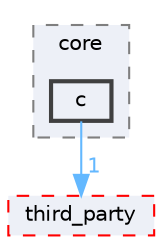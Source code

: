 digraph "Arduino/GetStartedWithMachineLearningOnArduino/tflite-micro-arduino-examples-main/src/tensorflow/lite/core/c"
{
 // LATEX_PDF_SIZE
  bgcolor="transparent";
  edge [fontname=Helvetica,fontsize=10,labelfontname=Helvetica,labelfontsize=10];
  node [fontname=Helvetica,fontsize=10,shape=box,height=0.2,width=0.4];
  compound=true
  subgraph clusterdir_d22fdaa3c1364e4399e31538be43799e {
    graph [ bgcolor="#edf0f7", pencolor="grey50", label="core", fontname=Helvetica,fontsize=10 style="filled,dashed", URL="dir_d22fdaa3c1364e4399e31538be43799e.html",tooltip=""]
  dir_7bc8777f8a9fe41cde1a7641b905b18d [label="c", fillcolor="#edf0f7", color="grey25", style="filled,bold", URL="dir_7bc8777f8a9fe41cde1a7641b905b18d.html",tooltip=""];
  }
  dir_132e7ec5e48d289908f71c63bf9105bc [label="third_party", fillcolor="#edf0f7", color="red", style="filled,dashed", URL="dir_132e7ec5e48d289908f71c63bf9105bc.html",tooltip=""];
  dir_7bc8777f8a9fe41cde1a7641b905b18d->dir_132e7ec5e48d289908f71c63bf9105bc [headlabel="1", labeldistance=1.5 headhref="dir_000035_000342.html" href="dir_000035_000342.html" color="steelblue1" fontcolor="steelblue1"];
}
